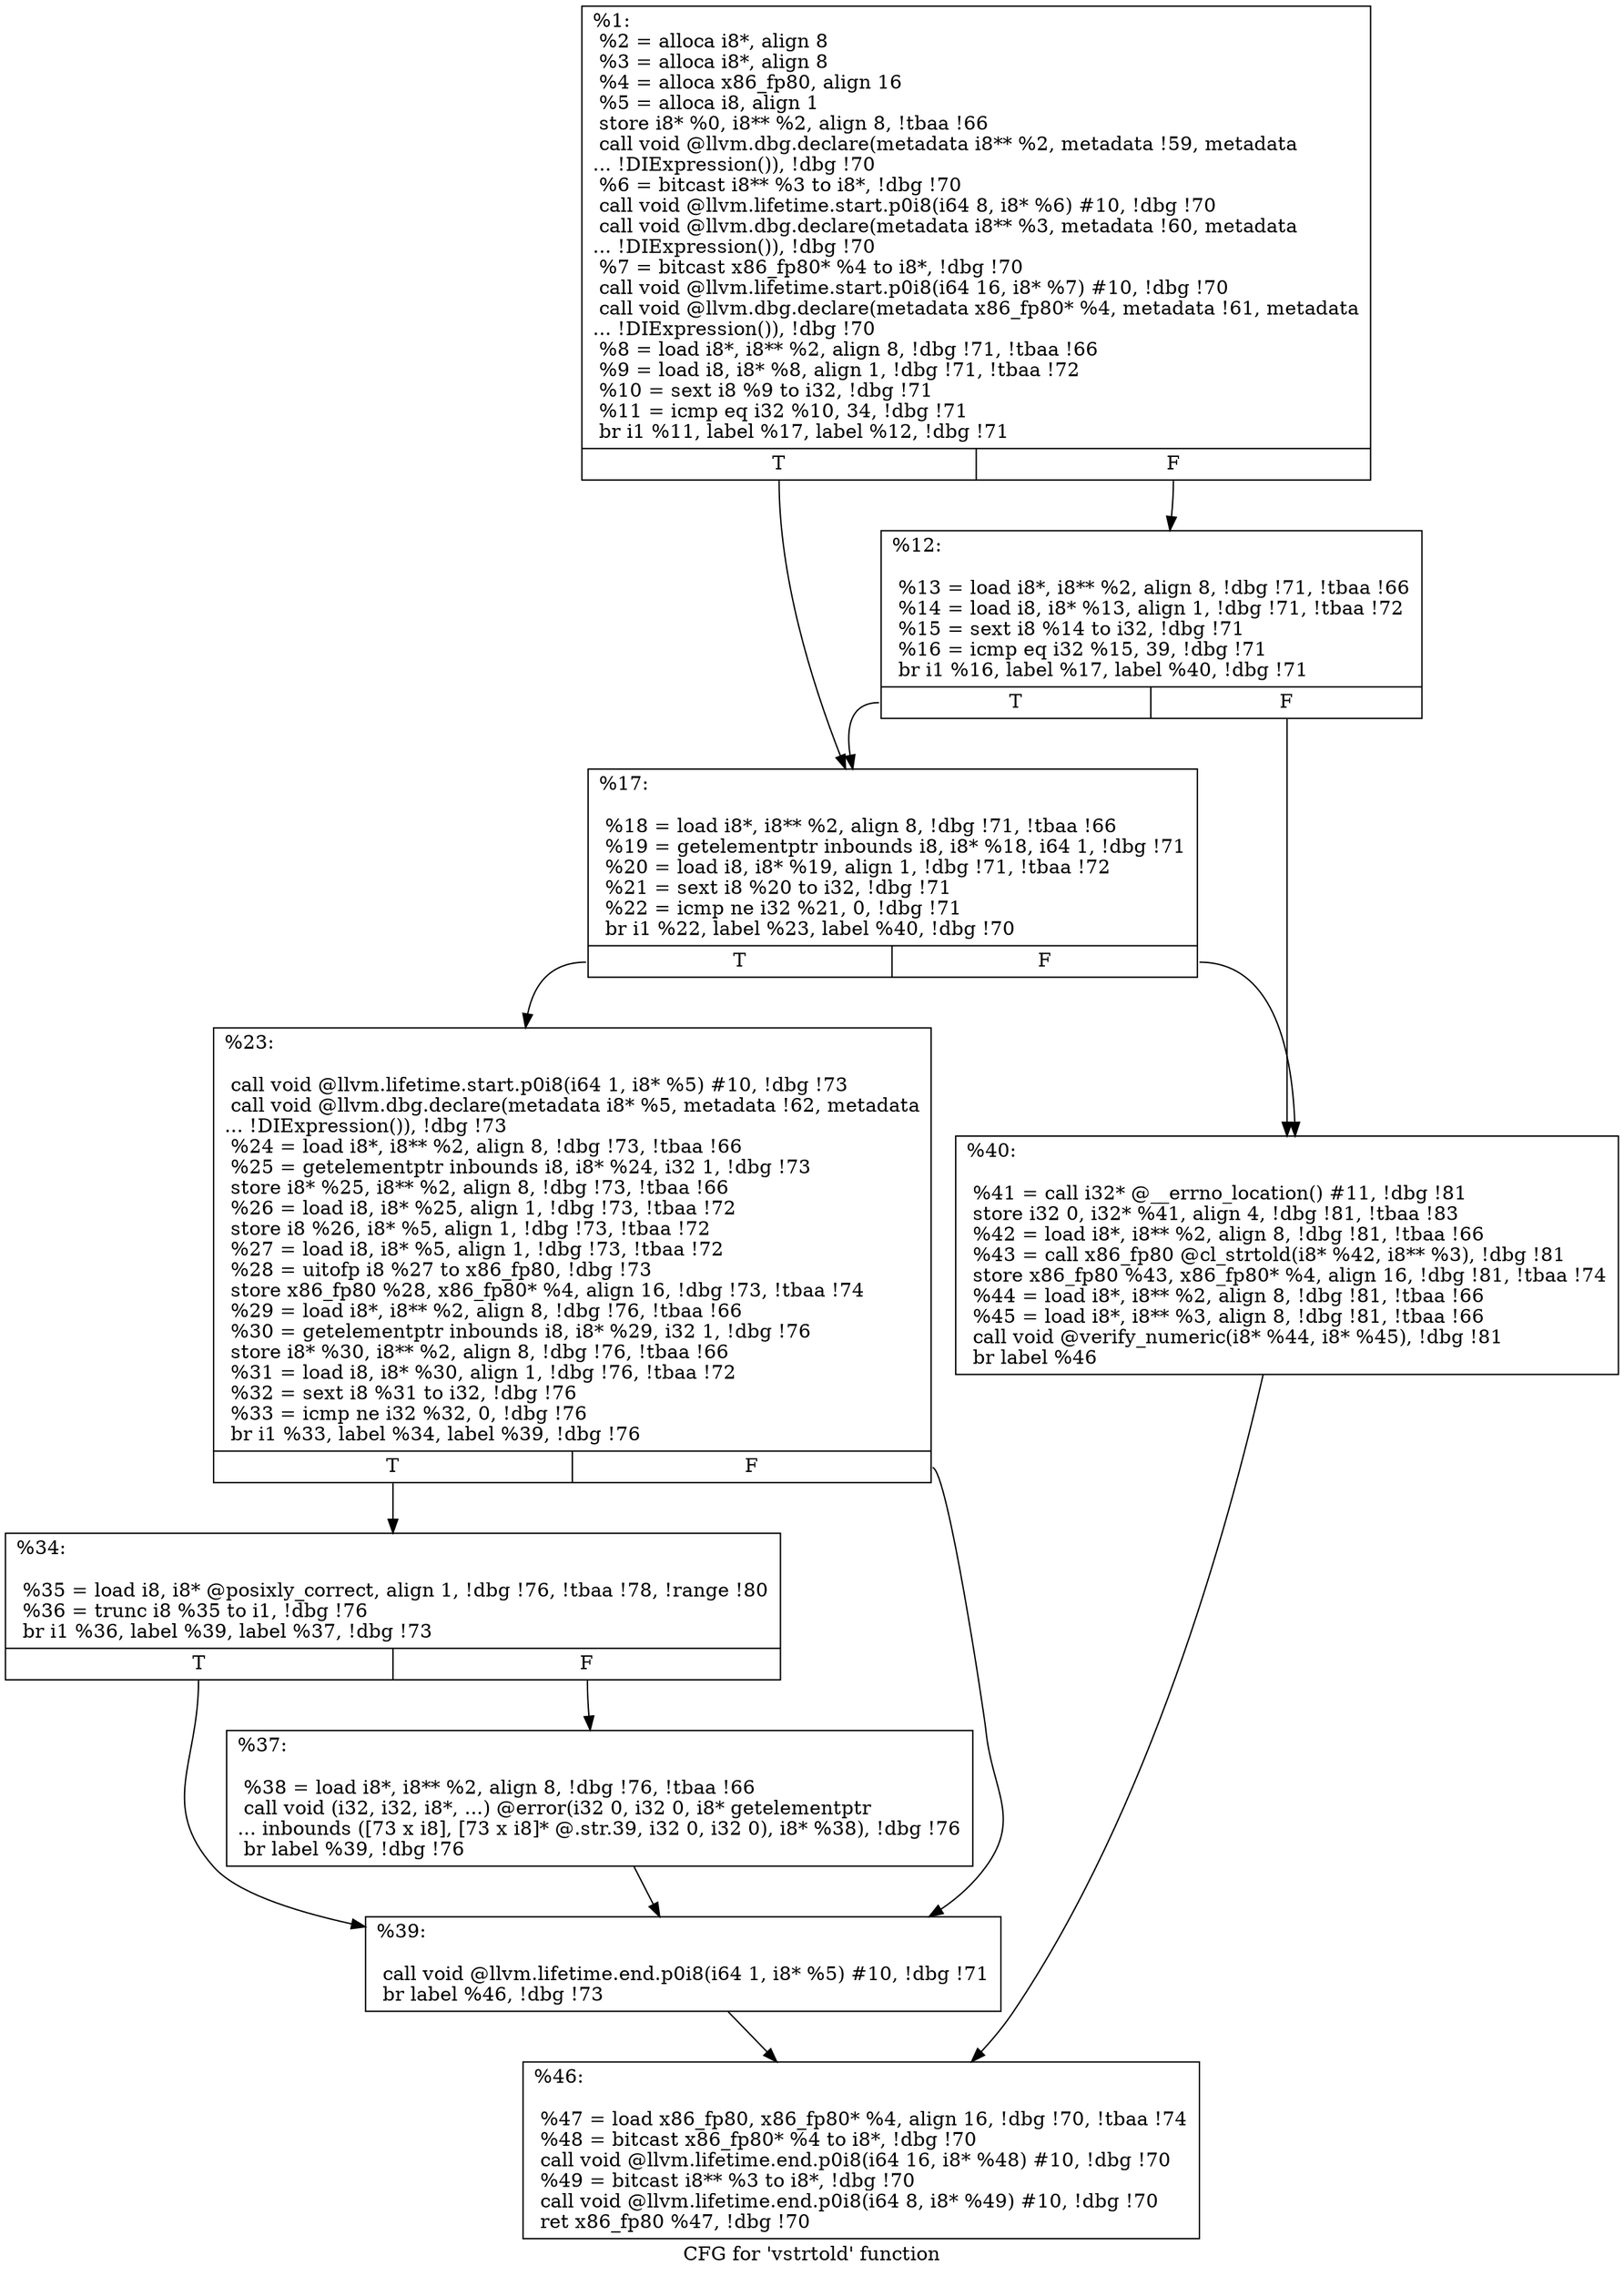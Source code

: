 digraph "CFG for 'vstrtold' function" {
	label="CFG for 'vstrtold' function";

	Node0x1790840 [shape=record,label="{%1:\l  %2 = alloca i8*, align 8\l  %3 = alloca i8*, align 8\l  %4 = alloca x86_fp80, align 16\l  %5 = alloca i8, align 1\l  store i8* %0, i8** %2, align 8, !tbaa !66\l  call void @llvm.dbg.declare(metadata i8** %2, metadata !59, metadata\l... !DIExpression()), !dbg !70\l  %6 = bitcast i8** %3 to i8*, !dbg !70\l  call void @llvm.lifetime.start.p0i8(i64 8, i8* %6) #10, !dbg !70\l  call void @llvm.dbg.declare(metadata i8** %3, metadata !60, metadata\l... !DIExpression()), !dbg !70\l  %7 = bitcast x86_fp80* %4 to i8*, !dbg !70\l  call void @llvm.lifetime.start.p0i8(i64 16, i8* %7) #10, !dbg !70\l  call void @llvm.dbg.declare(metadata x86_fp80* %4, metadata !61, metadata\l... !DIExpression()), !dbg !70\l  %8 = load i8*, i8** %2, align 8, !dbg !71, !tbaa !66\l  %9 = load i8, i8* %8, align 1, !dbg !71, !tbaa !72\l  %10 = sext i8 %9 to i32, !dbg !71\l  %11 = icmp eq i32 %10, 34, !dbg !71\l  br i1 %11, label %17, label %12, !dbg !71\l|{<s0>T|<s1>F}}"];
	Node0x1790840:s0 -> Node0x1793110;
	Node0x1790840:s1 -> Node0x17930c0;
	Node0x17930c0 [shape=record,label="{%12:\l\l  %13 = load i8*, i8** %2, align 8, !dbg !71, !tbaa !66\l  %14 = load i8, i8* %13, align 1, !dbg !71, !tbaa !72\l  %15 = sext i8 %14 to i32, !dbg !71\l  %16 = icmp eq i32 %15, 39, !dbg !71\l  br i1 %16, label %17, label %40, !dbg !71\l|{<s0>T|<s1>F}}"];
	Node0x17930c0:s0 -> Node0x1793110;
	Node0x17930c0:s1 -> Node0x17932a0;
	Node0x1793110 [shape=record,label="{%17:\l\l  %18 = load i8*, i8** %2, align 8, !dbg !71, !tbaa !66\l  %19 = getelementptr inbounds i8, i8* %18, i64 1, !dbg !71\l  %20 = load i8, i8* %19, align 1, !dbg !71, !tbaa !72\l  %21 = sext i8 %20 to i32, !dbg !71\l  %22 = icmp ne i32 %21, 0, !dbg !71\l  br i1 %22, label %23, label %40, !dbg !70\l|{<s0>T|<s1>F}}"];
	Node0x1793110:s0 -> Node0x1793160;
	Node0x1793110:s1 -> Node0x17932a0;
	Node0x1793160 [shape=record,label="{%23:\l\l  call void @llvm.lifetime.start.p0i8(i64 1, i8* %5) #10, !dbg !73\l  call void @llvm.dbg.declare(metadata i8* %5, metadata !62, metadata\l... !DIExpression()), !dbg !73\l  %24 = load i8*, i8** %2, align 8, !dbg !73, !tbaa !66\l  %25 = getelementptr inbounds i8, i8* %24, i32 1, !dbg !73\l  store i8* %25, i8** %2, align 8, !dbg !73, !tbaa !66\l  %26 = load i8, i8* %25, align 1, !dbg !73, !tbaa !72\l  store i8 %26, i8* %5, align 1, !dbg !73, !tbaa !72\l  %27 = load i8, i8* %5, align 1, !dbg !73, !tbaa !72\l  %28 = uitofp i8 %27 to x86_fp80, !dbg !73\l  store x86_fp80 %28, x86_fp80* %4, align 16, !dbg !73, !tbaa !74\l  %29 = load i8*, i8** %2, align 8, !dbg !76, !tbaa !66\l  %30 = getelementptr inbounds i8, i8* %29, i32 1, !dbg !76\l  store i8* %30, i8** %2, align 8, !dbg !76, !tbaa !66\l  %31 = load i8, i8* %30, align 1, !dbg !76, !tbaa !72\l  %32 = sext i8 %31 to i32, !dbg !76\l  %33 = icmp ne i32 %32, 0, !dbg !76\l  br i1 %33, label %34, label %39, !dbg !76\l|{<s0>T|<s1>F}}"];
	Node0x1793160:s0 -> Node0x17931b0;
	Node0x1793160:s1 -> Node0x1793250;
	Node0x17931b0 [shape=record,label="{%34:\l\l  %35 = load i8, i8* @posixly_correct, align 1, !dbg !76, !tbaa !78, !range !80\l  %36 = trunc i8 %35 to i1, !dbg !76\l  br i1 %36, label %39, label %37, !dbg !73\l|{<s0>T|<s1>F}}"];
	Node0x17931b0:s0 -> Node0x1793250;
	Node0x17931b0:s1 -> Node0x1793200;
	Node0x1793200 [shape=record,label="{%37:\l\l  %38 = load i8*, i8** %2, align 8, !dbg !76, !tbaa !66\l  call void (i32, i32, i8*, ...) @error(i32 0, i32 0, i8* getelementptr\l... inbounds ([73 x i8], [73 x i8]* @.str.39, i32 0, i32 0), i8* %38), !dbg !76\l  br label %39, !dbg !76\l}"];
	Node0x1793200 -> Node0x1793250;
	Node0x1793250 [shape=record,label="{%39:\l\l  call void @llvm.lifetime.end.p0i8(i64 1, i8* %5) #10, !dbg !71\l  br label %46, !dbg !73\l}"];
	Node0x1793250 -> Node0x17932f0;
	Node0x17932a0 [shape=record,label="{%40:\l\l  %41 = call i32* @__errno_location() #11, !dbg !81\l  store i32 0, i32* %41, align 4, !dbg !81, !tbaa !83\l  %42 = load i8*, i8** %2, align 8, !dbg !81, !tbaa !66\l  %43 = call x86_fp80 @cl_strtold(i8* %42, i8** %3), !dbg !81\l  store x86_fp80 %43, x86_fp80* %4, align 16, !dbg !81, !tbaa !74\l  %44 = load i8*, i8** %2, align 8, !dbg !81, !tbaa !66\l  %45 = load i8*, i8** %3, align 8, !dbg !81, !tbaa !66\l  call void @verify_numeric(i8* %44, i8* %45), !dbg !81\l  br label %46\l}"];
	Node0x17932a0 -> Node0x17932f0;
	Node0x17932f0 [shape=record,label="{%46:\l\l  %47 = load x86_fp80, x86_fp80* %4, align 16, !dbg !70, !tbaa !74\l  %48 = bitcast x86_fp80* %4 to i8*, !dbg !70\l  call void @llvm.lifetime.end.p0i8(i64 16, i8* %48) #10, !dbg !70\l  %49 = bitcast i8** %3 to i8*, !dbg !70\l  call void @llvm.lifetime.end.p0i8(i64 8, i8* %49) #10, !dbg !70\l  ret x86_fp80 %47, !dbg !70\l}"];
}
